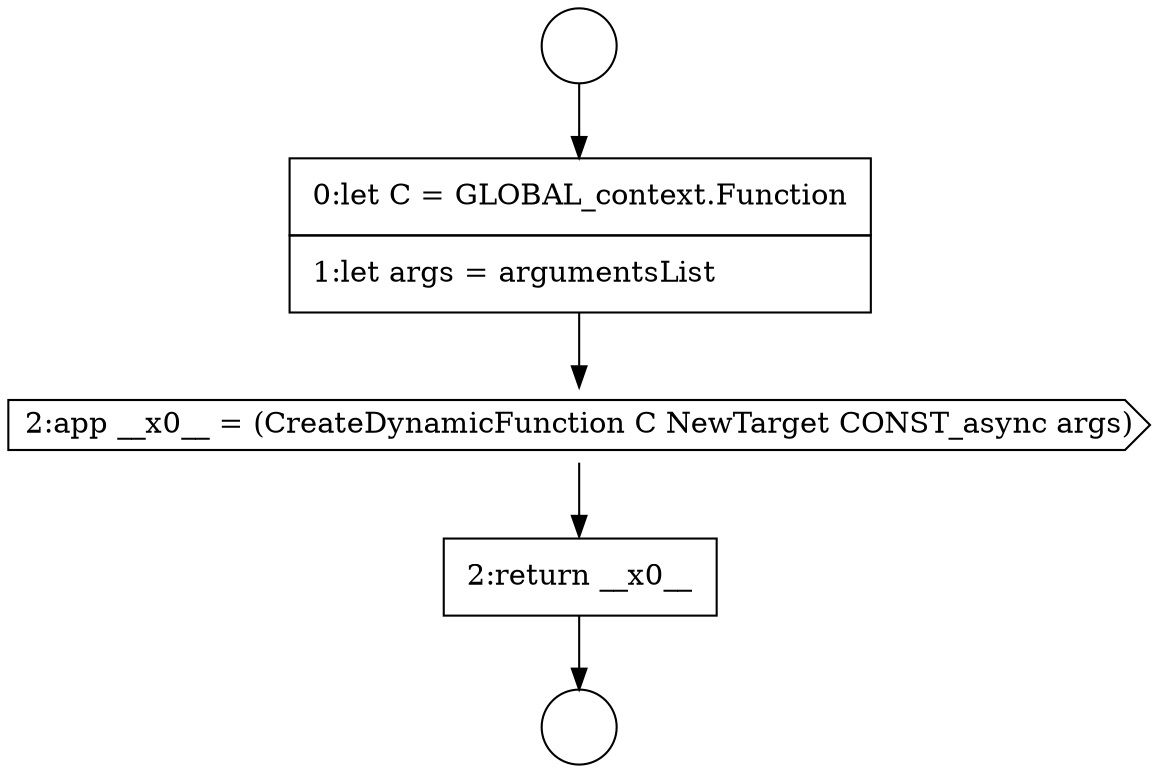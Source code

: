 digraph {
  node19382 [shape=none, margin=0, label=<<font color="black">
    <table border="0" cellborder="1" cellspacing="0" cellpadding="10">
      <tr><td align="left">2:return __x0__</td></tr>
    </table>
  </font>> color="black" fillcolor="white" style=filled]
  node19379 [shape=circle label=" " color="black" fillcolor="white" style=filled]
  node19380 [shape=none, margin=0, label=<<font color="black">
    <table border="0" cellborder="1" cellspacing="0" cellpadding="10">
      <tr><td align="left">0:let C = GLOBAL_context.Function</td></tr>
      <tr><td align="left">1:let args = argumentsList</td></tr>
    </table>
  </font>> color="black" fillcolor="white" style=filled]
  node19381 [shape=cds, label=<<font color="black">2:app __x0__ = (CreateDynamicFunction C NewTarget CONST_async args)</font>> color="black" fillcolor="white" style=filled]
  node19378 [shape=circle label=" " color="black" fillcolor="white" style=filled]
  node19378 -> node19380 [ color="black"]
  node19380 -> node19381 [ color="black"]
  node19381 -> node19382 [ color="black"]
  node19382 -> node19379 [ color="black"]
}
